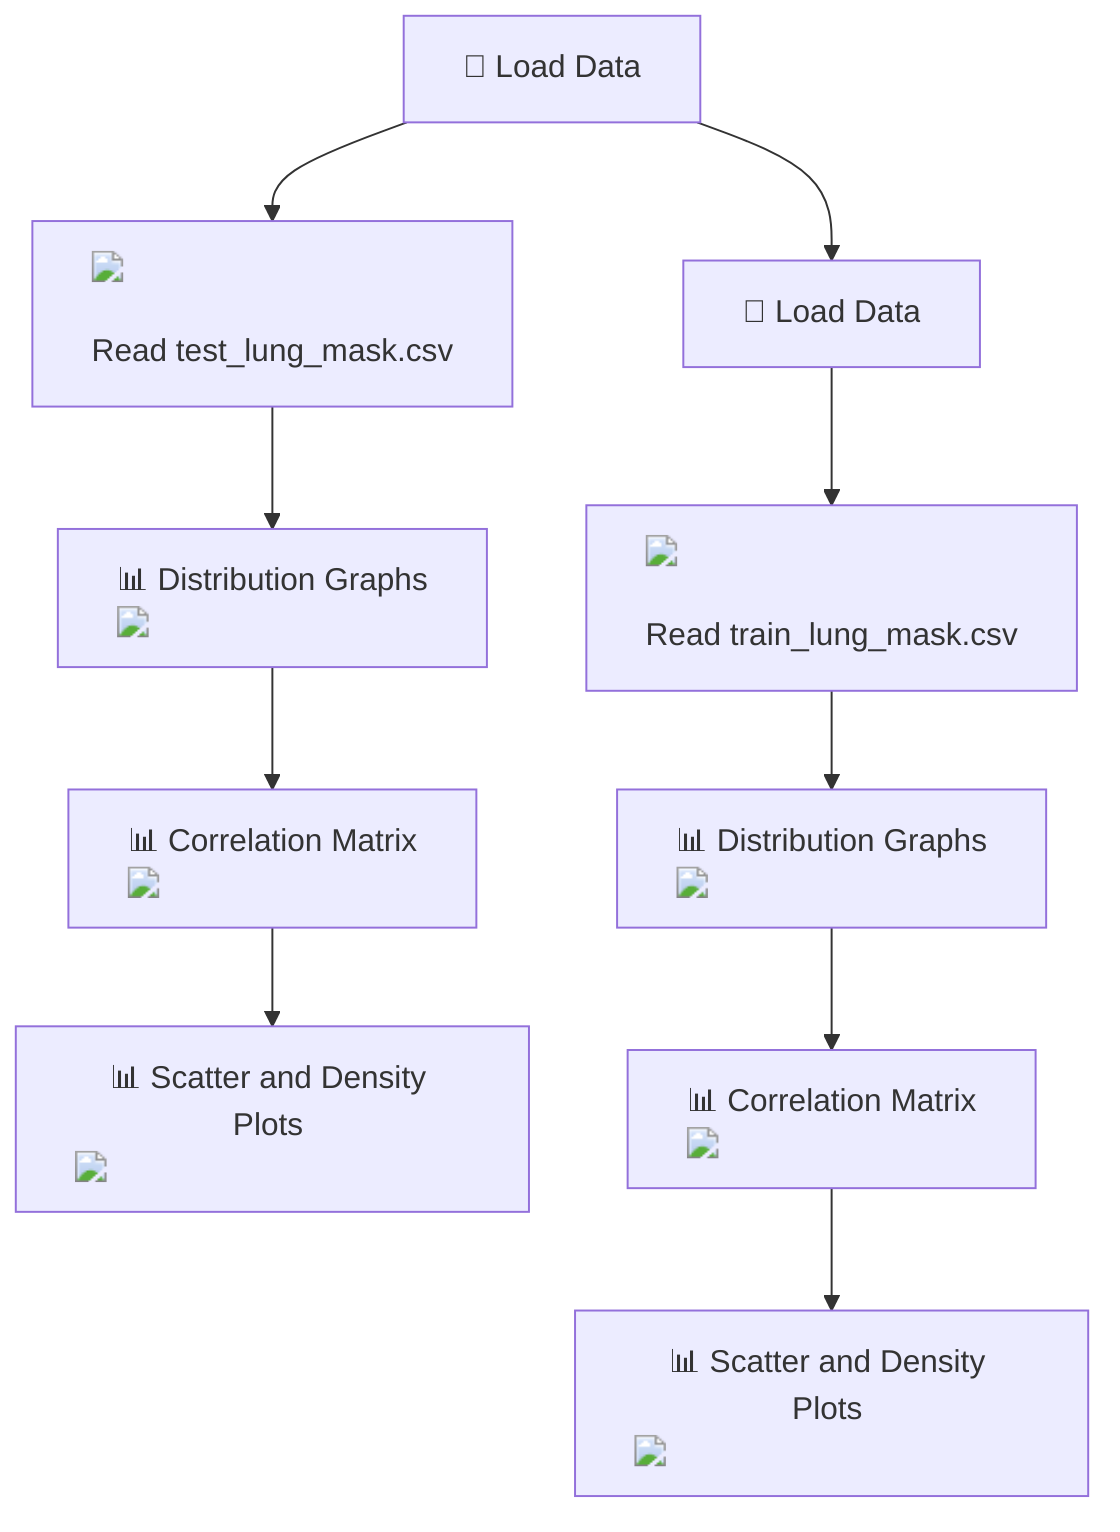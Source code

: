 flowchart TD
    A["📂 Load Data"] --> B["<img src='file.svg'/> <br/> Read test_lung_mask.csv"]
    B --> C["📊 Distribution Graphs <img src='barplot_template.svg'/>"]
    C --> D["📊 Correlation Matrix <img src='matrix.svg'/>"]
    D --> E["📊 Scatter and Density Plots <img src='scatter_plot_template.svg'/>"]
    
    A --> F["📂 Load Data"] --> G["<img src='file.svg'/> <br/> Read train_lung_mask.csv"]
    G --> H["📊 Distribution Graphs <img src='barplot_template.svg'/>"]
    H --> I["📊 Correlation Matrix <img src='matrix.svg'/>"]
    I --> J["📊 Scatter and Density Plots <img src='scatter_plot_template.svg'/>"]